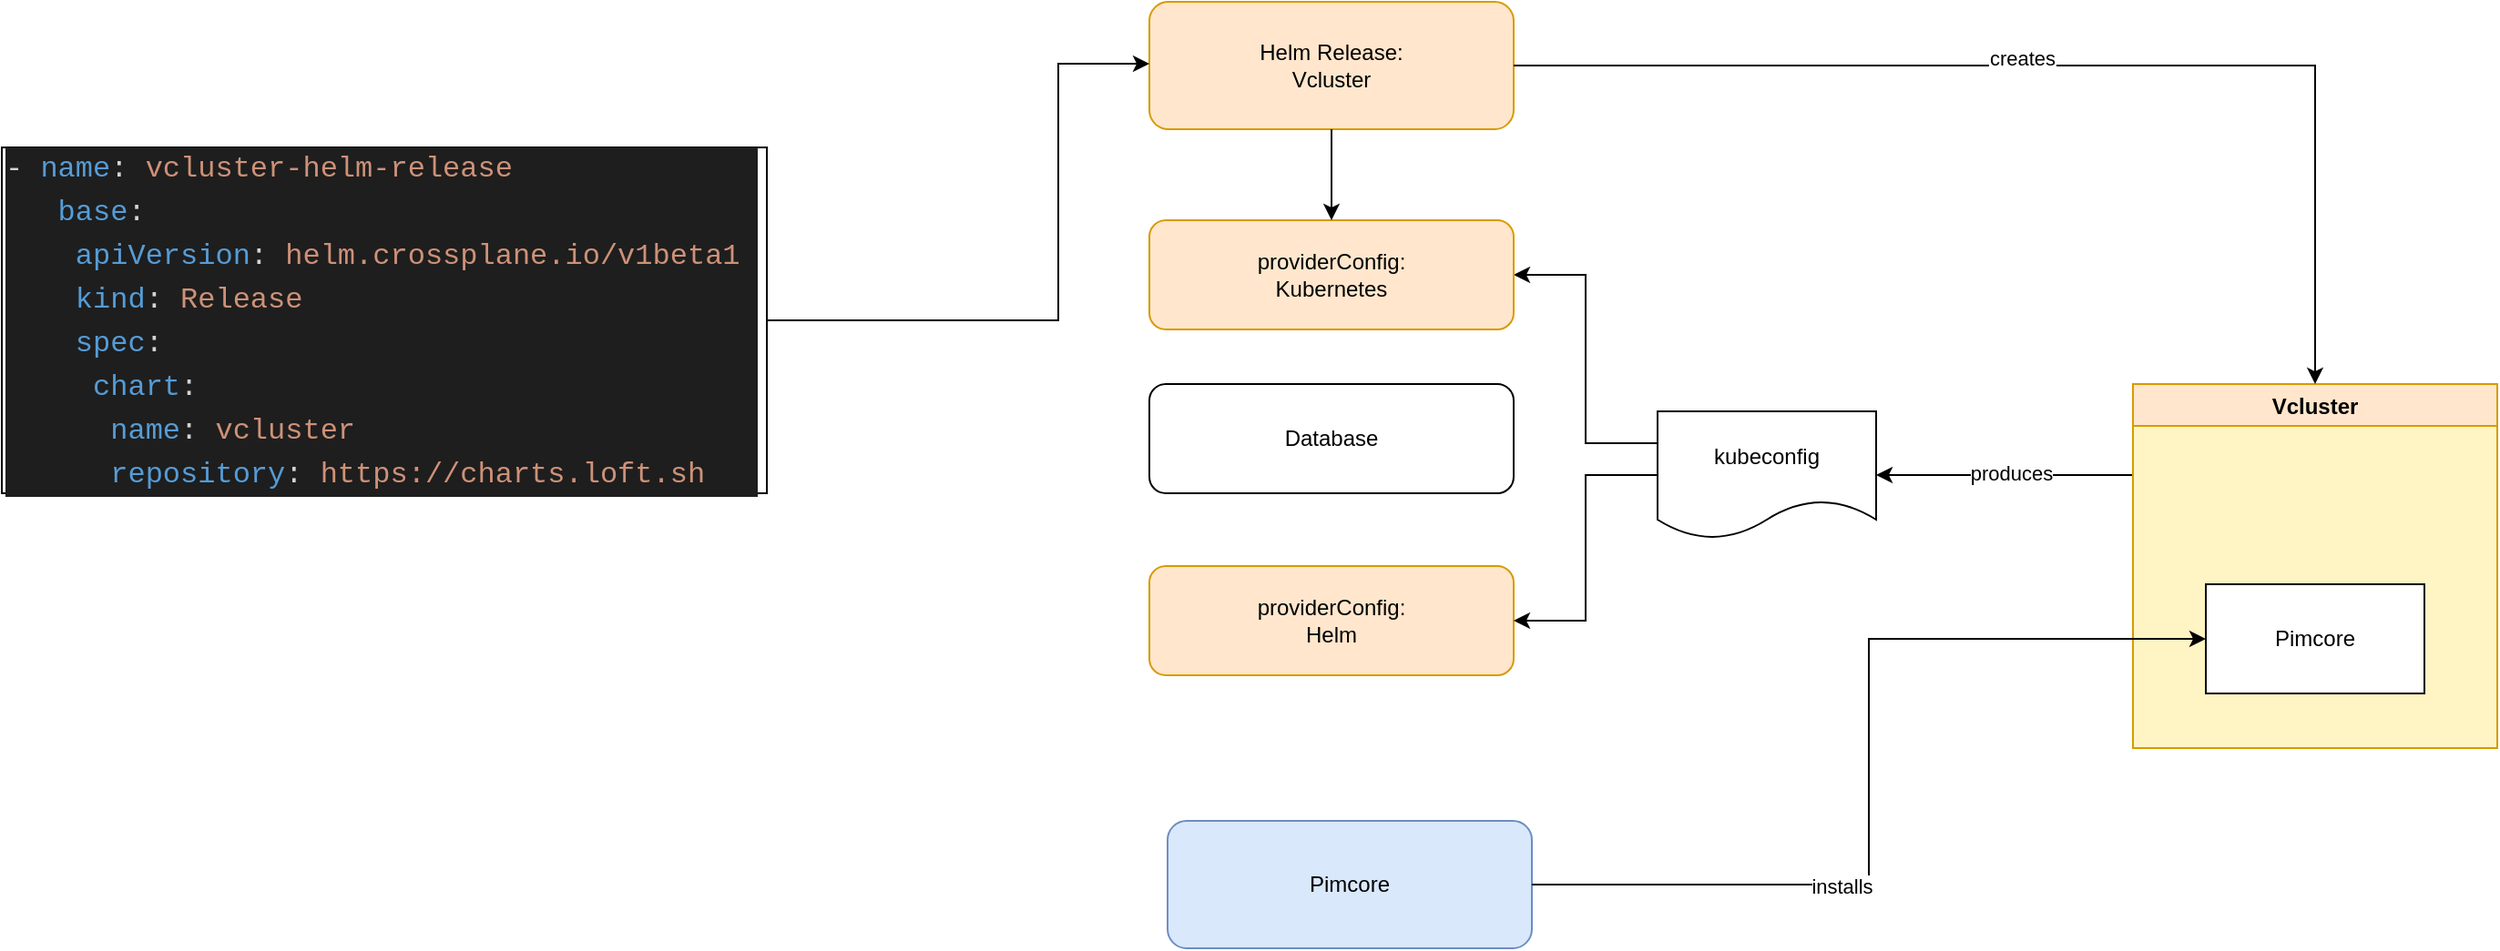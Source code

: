 <mxfile version="20.2.2" type="device" pages="2"><diagram id="0Ko3xjq0NLJxCKta9Kx8" name="Page-1"><mxGraphModel dx="2466" dy="1161" grid="1" gridSize="10" guides="1" tooltips="1" connect="1" arrows="1" fold="1" page="0" pageScale="1" pageWidth="1169" pageHeight="827" math="0" shadow="0"><root><mxCell id="0"/><mxCell id="1" parent="0"/><mxCell id="GtV9IBN66IXE1gRTbmXO-1" value="Database" style="rounded=1;whiteSpace=wrap;html=1;" vertex="1" parent="1"><mxGeometry x="260" y="300" width="200" height="60" as="geometry"/></mxCell><mxCell id="GtV9IBN66IXE1gRTbmXO-4" value="" style="group" vertex="1" connectable="0" parent="1"><mxGeometry x="260" y="90" width="200" height="70" as="geometry"/></mxCell><mxCell id="GtV9IBN66IXE1gRTbmXO-2" value="Helm Release: &lt;br&gt;Vcluster" style="rounded=1;whiteSpace=wrap;html=1;fillColor=#ffe6cc;strokeColor=#d79b00;" vertex="1" parent="GtV9IBN66IXE1gRTbmXO-4"><mxGeometry width="200" height="70" as="geometry"/></mxCell><mxCell id="GtV9IBN66IXE1gRTbmXO-3" value="" style="shape=image;html=1;verticalAlign=top;verticalLabelPosition=bottom;labelBackgroundColor=#ffffff;imageAspect=0;aspect=fixed;image=https://cdn3.iconfinder.com/data/icons/travelling-icon-set/800/helm-128.png" vertex="1" parent="GtV9IBN66IXE1gRTbmXO-4"><mxGeometry width="40" height="40" as="geometry"/></mxCell><mxCell id="GtV9IBN66IXE1gRTbmXO-5" value="" style="group" vertex="1" connectable="0" parent="1"><mxGeometry x="270" y="540" width="200" height="70" as="geometry"/></mxCell><mxCell id="GtV9IBN66IXE1gRTbmXO-6" value="Pimcore" style="rounded=1;whiteSpace=wrap;html=1;fillColor=#dae8fc;strokeColor=#6c8ebf;" vertex="1" parent="GtV9IBN66IXE1gRTbmXO-5"><mxGeometry width="200" height="70" as="geometry"/></mxCell><mxCell id="GtV9IBN66IXE1gRTbmXO-7" value="" style="shape=image;html=1;verticalAlign=top;verticalLabelPosition=bottom;labelBackgroundColor=#ffffff;imageAspect=0;aspect=fixed;image=https://cdn3.iconfinder.com/data/icons/travelling-icon-set/800/helm-128.png" vertex="1" parent="GtV9IBN66IXE1gRTbmXO-5"><mxGeometry width="68" height="68" as="geometry"/></mxCell><mxCell id="GtV9IBN66IXE1gRTbmXO-18" style="edgeStyle=orthogonalEdgeStyle;rounded=0;orthogonalLoop=1;jettySize=auto;html=1;exitX=0;exitY=0.25;exitDx=0;exitDy=0;" edge="1" parent="1" source="GtV9IBN66IXE1gRTbmXO-8" target="GtV9IBN66IXE1gRTbmXO-19"><mxGeometry relative="1" as="geometry"><mxPoint x="700" y="400" as="targetPoint"/></mxGeometry></mxCell><mxCell id="GtV9IBN66IXE1gRTbmXO-21" value="produces" style="edgeLabel;html=1;align=center;verticalAlign=middle;resizable=0;points=[];" vertex="1" connectable="0" parent="GtV9IBN66IXE1gRTbmXO-18"><mxGeometry x="-0.05" y="-1" relative="1" as="geometry"><mxPoint as="offset"/></mxGeometry></mxCell><mxCell id="GtV9IBN66IXE1gRTbmXO-8" value="Vcluster" style="swimlane;fillColor=#ffe6cc;strokeColor=#d79b00;swimlaneFillColor=#FFF4C3;" vertex="1" parent="1"><mxGeometry x="800" y="300" width="200" height="200" as="geometry"/></mxCell><mxCell id="GtV9IBN66IXE1gRTbmXO-11" value="Pimcore" style="rounded=0;whiteSpace=wrap;html=1;" vertex="1" parent="GtV9IBN66IXE1gRTbmXO-8"><mxGeometry x="40" y="110" width="120" height="60" as="geometry"/></mxCell><mxCell id="GtV9IBN66IXE1gRTbmXO-9" style="edgeStyle=orthogonalEdgeStyle;rounded=0;orthogonalLoop=1;jettySize=auto;html=1;exitX=1;exitY=0.5;exitDx=0;exitDy=0;entryX=0.5;entryY=0;entryDx=0;entryDy=0;" edge="1" parent="1" source="GtV9IBN66IXE1gRTbmXO-2" target="GtV9IBN66IXE1gRTbmXO-8"><mxGeometry relative="1" as="geometry"><mxPoint x="660" y="435" as="targetPoint"/><Array as="points"><mxPoint x="900" y="125"/></Array></mxGeometry></mxCell><mxCell id="GtV9IBN66IXE1gRTbmXO-10" value="creates" style="edgeLabel;html=1;align=center;verticalAlign=middle;resizable=0;points=[];" vertex="1" connectable="0" parent="GtV9IBN66IXE1gRTbmXO-9"><mxGeometry x="-0.095" y="4" relative="1" as="geometry"><mxPoint as="offset"/></mxGeometry></mxCell><mxCell id="GtV9IBN66IXE1gRTbmXO-12" style="edgeStyle=orthogonalEdgeStyle;rounded=0;orthogonalLoop=1;jettySize=auto;html=1;exitX=1;exitY=0.5;exitDx=0;exitDy=0;entryX=0;entryY=0.5;entryDx=0;entryDy=0;" edge="1" parent="1" source="GtV9IBN66IXE1gRTbmXO-6" target="GtV9IBN66IXE1gRTbmXO-11"><mxGeometry relative="1" as="geometry"/></mxCell><mxCell id="GtV9IBN66IXE1gRTbmXO-13" value="installs" style="edgeLabel;html=1;align=center;verticalAlign=middle;resizable=0;points=[];" vertex="1" connectable="0" parent="GtV9IBN66IXE1gRTbmXO-12"><mxGeometry x="-0.328" y="-1" relative="1" as="geometry"><mxPoint as="offset"/></mxGeometry></mxCell><mxCell id="GtV9IBN66IXE1gRTbmXO-15" style="edgeStyle=orthogonalEdgeStyle;rounded=0;orthogonalLoop=1;jettySize=auto;html=1;exitX=1;exitY=0.5;exitDx=0;exitDy=0;" edge="1" parent="1" source="GtV9IBN66IXE1gRTbmXO-14" target="GtV9IBN66IXE1gRTbmXO-3"><mxGeometry relative="1" as="geometry"><Array as="points"><mxPoint x="210" y="265"/><mxPoint x="210" y="124"/></Array></mxGeometry></mxCell><mxCell id="GtV9IBN66IXE1gRTbmXO-14" value="&lt;div style=&quot;color: rgb(212, 212, 212); background-color: rgb(30, 30, 30); font-family: Menlo, Monaco, &amp;quot;Courier New&amp;quot;, monospace; font-weight: normal; font-size: 16px; line-height: 24px;&quot;&gt;&lt;div&gt;&lt;span style=&quot;color: #d4d4d4;&quot;&gt;    - &lt;/span&gt;&lt;span style=&quot;color: #569cd6;&quot;&gt;name&lt;/span&gt;&lt;span style=&quot;color: #d4d4d4;&quot;&gt;: &lt;/span&gt;&lt;span style=&quot;color: #ce9178;&quot;&gt;vcluster-helm-release&lt;/span&gt;&lt;/div&gt;&lt;div&gt;&lt;span style=&quot;color: #d4d4d4;&quot;&gt;&lt;/span&gt;&lt;span style=&quot;color: #569cd6;&quot;&gt;&amp;nbsp; &amp;nbsp;base&lt;/span&gt;&lt;span style=&quot;color: #d4d4d4;&quot;&gt;:&lt;/span&gt;&lt;/div&gt;&lt;div&gt;&lt;span style=&quot;color: #d4d4d4;&quot;&gt;&lt;/span&gt;&lt;span style=&quot;color: #569cd6;&quot;&gt;&amp;nbsp; &amp;nbsp; apiVersion&lt;/span&gt;&lt;span style=&quot;color: #d4d4d4;&quot;&gt;:&amp;nbsp;&lt;/span&gt;&lt;span style=&quot;color: #ce9178;&quot;&gt;helm.crossplane.io/v1beta1&amp;nbsp;&lt;/span&gt;&lt;/div&gt;&lt;div&gt;&lt;span style=&quot;color: #d4d4d4;&quot;&gt;&lt;/span&gt;&lt;span style=&quot;color: #569cd6;&quot;&gt;&amp;nbsp; &amp;nbsp; kind&lt;/span&gt;&lt;span style=&quot;color: #d4d4d4;&quot;&gt;: &lt;/span&gt;&lt;span style=&quot;color: #ce9178;&quot;&gt;Release&lt;/span&gt;&lt;/div&gt;&lt;div&gt;&lt;div style=&quot;line-height: 24px;&quot;&gt;&lt;span style=&quot;color: #569cd6;&quot;&gt;&amp;nbsp; &amp;nbsp; spec&lt;/span&gt;:&lt;/div&gt;&lt;/div&gt;&lt;div&gt;&lt;div style=&quot;line-height: 24px;&quot;&gt;&lt;div&gt;&lt;span style=&quot;color: #569cd6;&quot;&gt;&amp;nbsp; &amp;nbsp; &amp;nbsp;chart&lt;/span&gt;:&lt;/div&gt;&lt;div&gt;&lt;span style=&quot;color: #569cd6;&quot;&gt;&amp;nbsp; &amp;nbsp; &amp;nbsp; name&lt;/span&gt;: &lt;span style=&quot;color: #ce9178;&quot;&gt;vcluster&lt;/span&gt;&lt;/div&gt;&lt;div&gt;&lt;span style=&quot;color: #569cd6;&quot;&gt;&amp;nbsp; &amp;nbsp; &amp;nbsp; repository&lt;/span&gt;: &lt;span style=&quot;color: #ce9178;&quot;&gt;https://charts.loft.sh&lt;/span&gt;&lt;/div&gt;&lt;/div&gt;&lt;/div&gt;&lt;/div&gt;" style="rounded=0;whiteSpace=wrap;html=1;align=left;" vertex="1" parent="1"><mxGeometry x="-370" y="170" width="420" height="190" as="geometry"/></mxCell><mxCell id="GtV9IBN66IXE1gRTbmXO-16" value="providerConfig:&lt;br&gt;Helm" style="whiteSpace=wrap;html=1;fillColor=#ffe6cc;strokeColor=#d79b00;rounded=1;" vertex="1" parent="1"><mxGeometry x="260" y="400" width="200" height="60" as="geometry"/></mxCell><mxCell id="GtV9IBN66IXE1gRTbmXO-20" style="edgeStyle=orthogonalEdgeStyle;rounded=0;orthogonalLoop=1;jettySize=auto;html=1;exitX=0;exitY=0.5;exitDx=0;exitDy=0;entryX=1;entryY=0.5;entryDx=0;entryDy=0;" edge="1" parent="1" source="GtV9IBN66IXE1gRTbmXO-19" target="GtV9IBN66IXE1gRTbmXO-16"><mxGeometry relative="1" as="geometry"/></mxCell><mxCell id="GtV9IBN66IXE1gRTbmXO-24" style="edgeStyle=orthogonalEdgeStyle;rounded=0;orthogonalLoop=1;jettySize=auto;html=1;exitX=0;exitY=0.25;exitDx=0;exitDy=0;entryX=1;entryY=0.5;entryDx=0;entryDy=0;" edge="1" parent="1" source="GtV9IBN66IXE1gRTbmXO-19" target="GtV9IBN66IXE1gRTbmXO-22"><mxGeometry relative="1" as="geometry"/></mxCell><mxCell id="GtV9IBN66IXE1gRTbmXO-19" value="kubeconfig" style="shape=document;whiteSpace=wrap;html=1;boundedLbl=1;" vertex="1" parent="1"><mxGeometry x="539" y="315" width="120" height="70" as="geometry"/></mxCell><mxCell id="GtV9IBN66IXE1gRTbmXO-22" value="providerConfig:&lt;br&gt;Kubernetes" style="whiteSpace=wrap;html=1;fillColor=#ffe6cc;strokeColor=#d79b00;rounded=1;" vertex="1" parent="1"><mxGeometry x="260" y="210" width="200" height="60" as="geometry"/></mxCell><mxCell id="GtV9IBN66IXE1gRTbmXO-23" style="edgeStyle=orthogonalEdgeStyle;rounded=0;orthogonalLoop=1;jettySize=auto;html=1;exitX=0.5;exitY=1;exitDx=0;exitDy=0;entryX=0.5;entryY=0;entryDx=0;entryDy=0;" edge="1" parent="1" source="GtV9IBN66IXE1gRTbmXO-2" target="GtV9IBN66IXE1gRTbmXO-22"><mxGeometry relative="1" as="geometry"/></mxCell></root></mxGraphModel></diagram><diagram id="mpmtMWF36FCLbEzOsc6I" name="Page-2"><mxGraphModel dx="2866" dy="1161" grid="1" gridSize="10" guides="1" tooltips="1" connect="1" arrows="1" fold="1" page="0" pageScale="1" pageWidth="1169" pageHeight="827" math="0" shadow="0"><root><mxCell id="0"/><mxCell id="1" parent="0"/><mxCell id="QACJ0c_4UhSxOCGM2cpj-4" value="external secret" style="swimlane;fillColor=#f8cecc;strokeColor=#b85450;" vertex="1" parent="1"><mxGeometry x="630" y="710" width="200" height="70" as="geometry"/></mxCell><mxCell id="QACJ0c_4UhSxOCGM2cpj-7" value="EKS Cluster" style="swimlane;horizontal=0;" vertex="1" parent="1"><mxGeometry x="-710" y="80" width="1270" height="200" as="geometry"/></mxCell><mxCell id="QACJ0c_4UhSxOCGM2cpj-1" value="Namespace" style="swimlane;" vertex="1" parent="QACJ0c_4UhSxOCGM2cpj-7"><mxGeometry x="70" y="45" width="200" height="110" as="geometry"/></mxCell><mxCell id="QACJ0c_4UhSxOCGM2cpj-2" value="Generated Secret" style="swimlane;" vertex="1" parent="QACJ0c_4UhSxOCGM2cpj-7"><mxGeometry x="310" y="45" width="200" height="110" as="geometry"/></mxCell><mxCell id="QACJ0c_4UhSxOCGM2cpj-3" value="AWS Secret" style="swimlane;" vertex="1" parent="QACJ0c_4UhSxOCGM2cpj-7"><mxGeometry x="590" y="45" width="200" height="110" as="geometry"/></mxCell><mxCell id="QACJ0c_4UhSxOCGM2cpj-5" value="Helmrelease Vcluster" style="swimlane;" vertex="1" parent="QACJ0c_4UhSxOCGM2cpj-7"><mxGeometry x="830" y="45" width="200" height="110" as="geometry"/></mxCell><mxCell id="QACJ0c_4UhSxOCGM2cpj-6" value="Copy Secret" style="swimlane;fillColor=#f8cecc;strokeColor=#b85450;" vertex="1" parent="QACJ0c_4UhSxOCGM2cpj-7"><mxGeometry x="1050" y="45" width="200" height="110" as="geometry"/></mxCell><mxCell id="QACJ0c_4UhSxOCGM2cpj-8" value="Virtual Cluster" style="swimlane;horizontal=0;" vertex="1" parent="1"><mxGeometry x="-710" y="280" width="1790" height="200" as="geometry"/></mxCell><mxCell id="QACJ0c_4UhSxOCGM2cpj-9" value="Copied Secret" style="swimlane;fillColor=#f8cecc;strokeColor=#b85450;" vertex="1" parent="QACJ0c_4UhSxOCGM2cpj-8"><mxGeometry x="1050" y="40" width="200" height="110" as="geometry"/></mxCell><mxCell id="QACJ0c_4UhSxOCGM2cpj-10" value="Database Job" style="swimlane;" vertex="1" parent="QACJ0c_4UhSxOCGM2cpj-8"><mxGeometry x="1300" y="40" width="200" height="110" as="geometry"/></mxCell><mxCell id="QACJ0c_4UhSxOCGM2cpj-11" value="Helmrelease Pimcore" style="swimlane;" vertex="1" parent="QACJ0c_4UhSxOCGM2cpj-8"><mxGeometry x="1540" y="40" width="200" height="110" as="geometry"/></mxCell></root></mxGraphModel></diagram></mxfile>